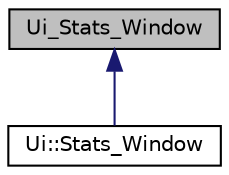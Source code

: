 digraph "Ui_Stats_Window"
{
  edge [fontname="Helvetica",fontsize="10",labelfontname="Helvetica",labelfontsize="10"];
  node [fontname="Helvetica",fontsize="10",shape=record];
  Node0 [label="Ui_Stats_Window",height=0.2,width=0.4,color="black", fillcolor="grey75", style="filled", fontcolor="black"];
  Node0 -> Node1 [dir="back",color="midnightblue",fontsize="10",style="solid"];
  Node1 [label="Ui::Stats_Window",height=0.2,width=0.4,color="black", fillcolor="white", style="filled",URL="$class_ui_1_1_stats___window.html"];
}
